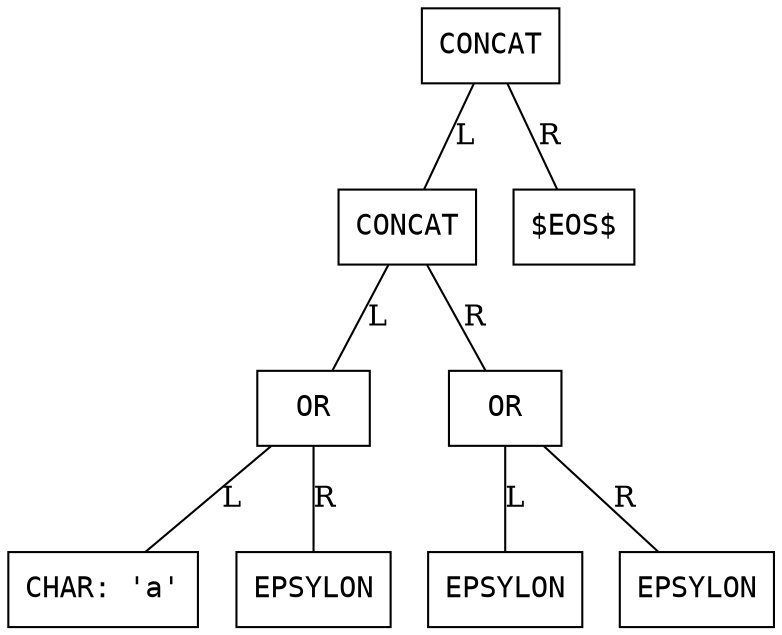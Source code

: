 digraph AST {
  node [shape=box, fontname="Courier"];
  edge [arrowhead=none];

  0 [label="CONCAT"];
  1 [label="CONCAT"];
  2 [label="OR"];
  3 [label="CHAR: 'a'"];
  2 -> 3 [label="L"];
  4 [label="EPSYLON"];
  2 -> 4 [label="R"];
  1 -> 2 [label="L"];
  5 [label="OR"];
  6 [label="EPSYLON"];
  5 -> 6 [label="L"];
  7 [label="EPSYLON"];
  5 -> 7 [label="R"];
  1 -> 5 [label="R"];
  0 -> 1 [label="L"];
  8 [label="$EOS$"];
  0 -> 8 [label="R"];
}
